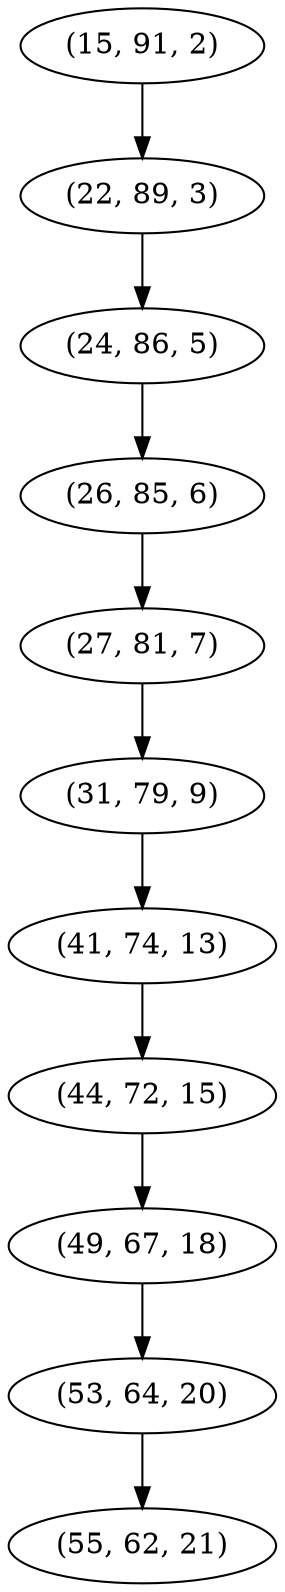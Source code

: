 digraph tree {
    "(15, 91, 2)";
    "(22, 89, 3)";
    "(24, 86, 5)";
    "(26, 85, 6)";
    "(27, 81, 7)";
    "(31, 79, 9)";
    "(41, 74, 13)";
    "(44, 72, 15)";
    "(49, 67, 18)";
    "(53, 64, 20)";
    "(55, 62, 21)";
    "(15, 91, 2)" -> "(22, 89, 3)";
    "(22, 89, 3)" -> "(24, 86, 5)";
    "(24, 86, 5)" -> "(26, 85, 6)";
    "(26, 85, 6)" -> "(27, 81, 7)";
    "(27, 81, 7)" -> "(31, 79, 9)";
    "(31, 79, 9)" -> "(41, 74, 13)";
    "(41, 74, 13)" -> "(44, 72, 15)";
    "(44, 72, 15)" -> "(49, 67, 18)";
    "(49, 67, 18)" -> "(53, 64, 20)";
    "(53, 64, 20)" -> "(55, 62, 21)";
}
